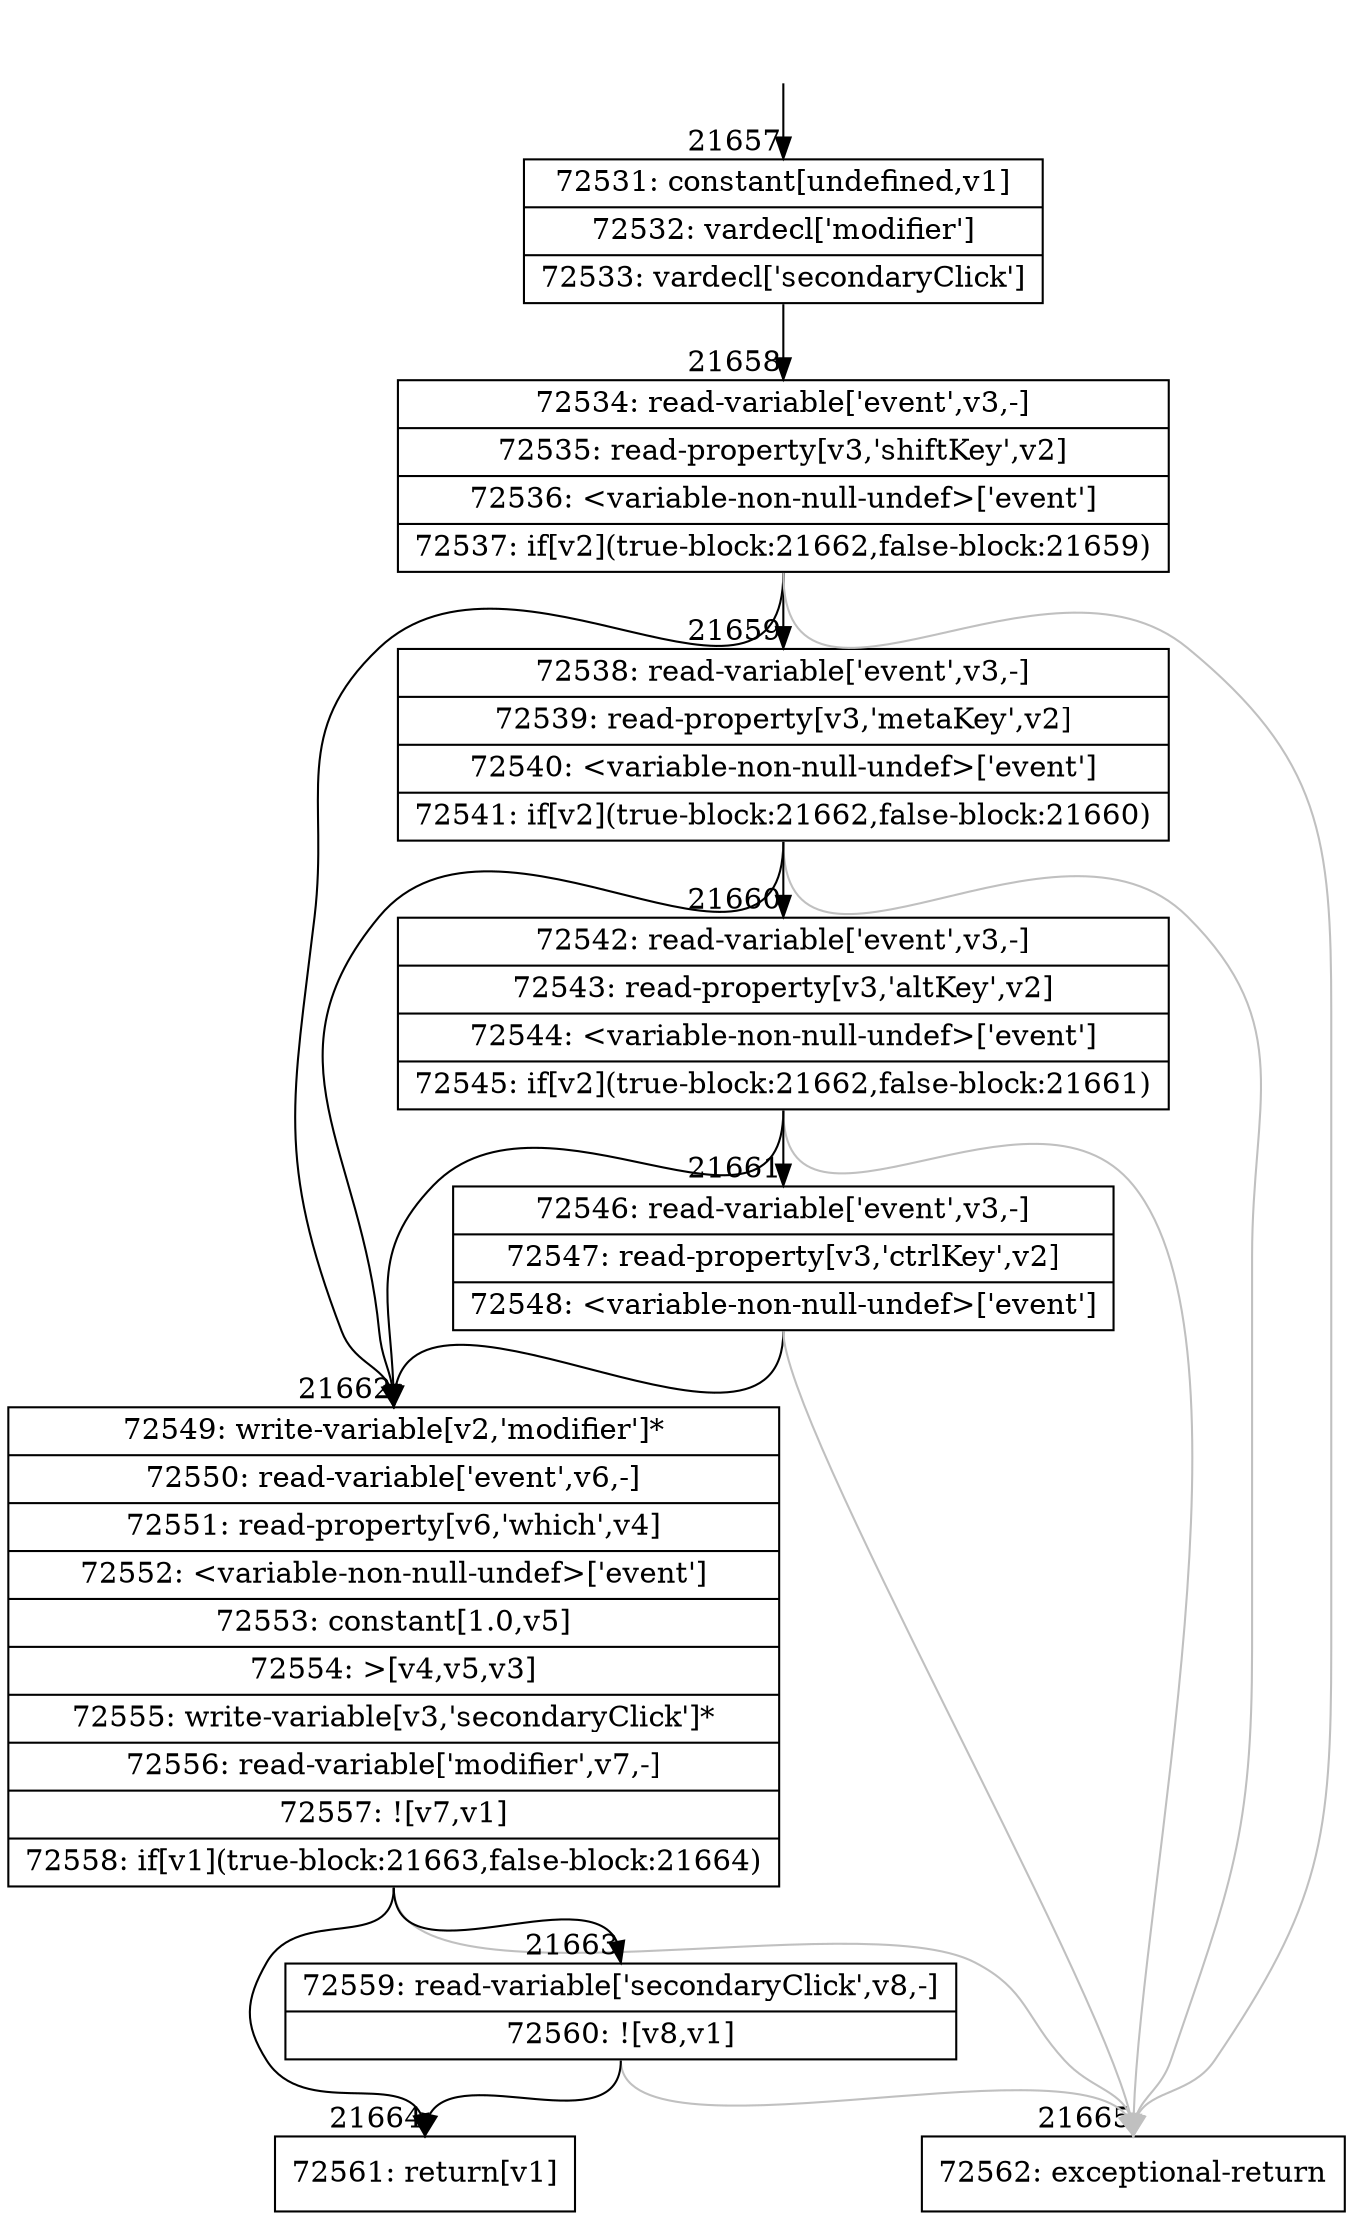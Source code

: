 digraph {
rankdir="TD"
BB_entry1894[shape=none,label=""];
BB_entry1894 -> BB21657 [tailport=s, headport=n, headlabel="    21657"]
BB21657 [shape=record label="{72531: constant[undefined,v1]|72532: vardecl['modifier']|72533: vardecl['secondaryClick']}" ] 
BB21657 -> BB21658 [tailport=s, headport=n, headlabel="      21658"]
BB21658 [shape=record label="{72534: read-variable['event',v3,-]|72535: read-property[v3,'shiftKey',v2]|72536: \<variable-non-null-undef\>['event']|72537: if[v2](true-block:21662,false-block:21659)}" ] 
BB21658 -> BB21662 [tailport=s, headport=n, headlabel="      21662"]
BB21658 -> BB21659 [tailport=s, headport=n, headlabel="      21659"]
BB21658 -> BB21665 [tailport=s, headport=n, color=gray, headlabel="      21665"]
BB21659 [shape=record label="{72538: read-variable['event',v3,-]|72539: read-property[v3,'metaKey',v2]|72540: \<variable-non-null-undef\>['event']|72541: if[v2](true-block:21662,false-block:21660)}" ] 
BB21659 -> BB21662 [tailport=s, headport=n]
BB21659 -> BB21660 [tailport=s, headport=n, headlabel="      21660"]
BB21659 -> BB21665 [tailport=s, headport=n, color=gray]
BB21660 [shape=record label="{72542: read-variable['event',v3,-]|72543: read-property[v3,'altKey',v2]|72544: \<variable-non-null-undef\>['event']|72545: if[v2](true-block:21662,false-block:21661)}" ] 
BB21660 -> BB21662 [tailport=s, headport=n]
BB21660 -> BB21661 [tailport=s, headport=n, headlabel="      21661"]
BB21660 -> BB21665 [tailport=s, headport=n, color=gray]
BB21661 [shape=record label="{72546: read-variable['event',v3,-]|72547: read-property[v3,'ctrlKey',v2]|72548: \<variable-non-null-undef\>['event']}" ] 
BB21661 -> BB21662 [tailport=s, headport=n]
BB21661 -> BB21665 [tailport=s, headport=n, color=gray]
BB21662 [shape=record label="{72549: write-variable[v2,'modifier']*|72550: read-variable['event',v6,-]|72551: read-property[v6,'which',v4]|72552: \<variable-non-null-undef\>['event']|72553: constant[1.0,v5]|72554: \>[v4,v5,v3]|72555: write-variable[v3,'secondaryClick']*|72556: read-variable['modifier',v7,-]|72557: ![v7,v1]|72558: if[v1](true-block:21663,false-block:21664)}" ] 
BB21662 -> BB21664 [tailport=s, headport=n, headlabel="      21664"]
BB21662 -> BB21663 [tailport=s, headport=n, headlabel="      21663"]
BB21662 -> BB21665 [tailport=s, headport=n, color=gray]
BB21663 [shape=record label="{72559: read-variable['secondaryClick',v8,-]|72560: ![v8,v1]}" ] 
BB21663 -> BB21664 [tailport=s, headport=n]
BB21663 -> BB21665 [tailport=s, headport=n, color=gray]
BB21664 [shape=record label="{72561: return[v1]}" ] 
BB21665 [shape=record label="{72562: exceptional-return}" ] 
//#$~ 40509
}
